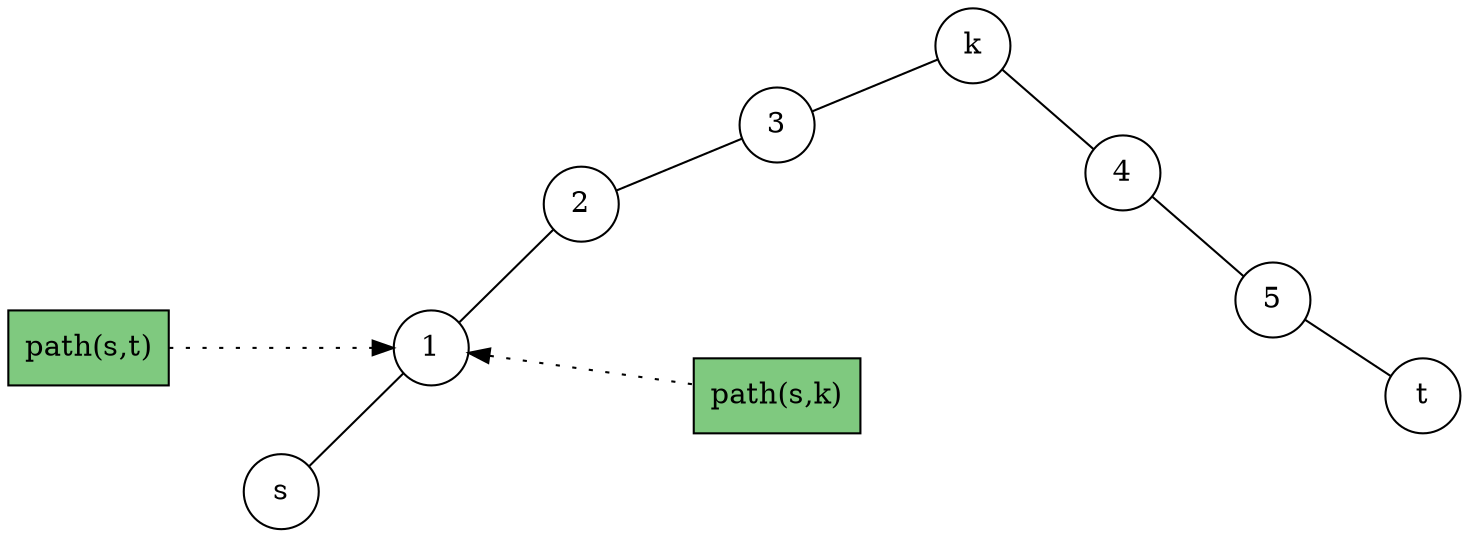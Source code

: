 digraph g {
    node[shape=circle  style=filled fillcolor=white colorscheme=accent8 ];
    edge[arrowhead=none]
    rankdir=LR;
    s->1->2->3;
    k->4->5->t;
    3->k;
    l1[label="path(s,t)" shape=rects fillcolor=1]
    l2[label="path(s,k)" shape=rects fillcolor=1]
    l1->1[arrowhead=normal style=dotted minlen=2 ];
    1->l2[arrowhead=normal dir=back style=dotted minlen=2];
    edge [style=invis];
    3->4;
    2->4;
    1->5[style=invis];
    s->t[style=invis];
}
